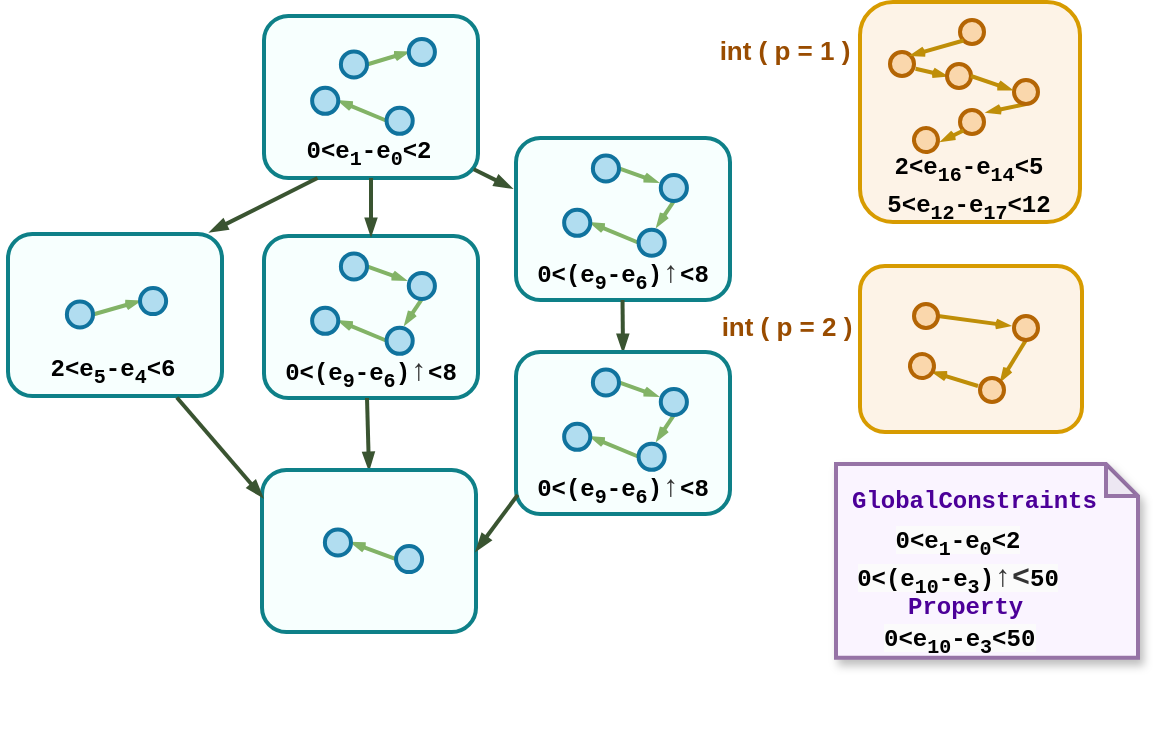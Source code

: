 <mxfile version="26.0.2">
  <diagram name="第 1 页" id="_L-r1Zg0NLN0VIuXtBzd">
    <mxGraphModel dx="1041" dy="718" grid="0" gridSize="10" guides="1" tooltips="1" connect="1" arrows="1" fold="1" page="1" pageScale="1" pageWidth="1169" pageHeight="1654" math="0" shadow="0">
      <root>
        <mxCell id="0" />
        <mxCell id="1" parent="0" />
        <mxCell id="wYbs75s_w4zpAX3RpMi5-52" value="" style="group" vertex="1" connectable="0" parent="1">
          <mxGeometry x="172" y="488" width="111" height="100" as="geometry" />
        </mxCell>
        <mxCell id="wYbs75s_w4zpAX3RpMi5-17" value="" style="rounded=1;whiteSpace=wrap;html=1;strokeWidth=2;fillColor=#F7FFFE;strokeColor=#0e8088;" vertex="1" parent="wYbs75s_w4zpAX3RpMi5-52">
          <mxGeometry x="4" y="5" width="107" height="81" as="geometry" />
        </mxCell>
        <mxCell id="wYbs75s_w4zpAX3RpMi5-18" style="rounded=0;orthogonalLoop=1;jettySize=auto;html=1;endArrow=openThin;endFill=0;strokeColor=#82b366;strokeWidth=2;fillColor=#d5e8d4;endSize=3;entryX=0;entryY=0.5;entryDx=0;entryDy=0;exitX=1;exitY=0.5;exitDx=0;exitDy=0;" edge="1" parent="wYbs75s_w4zpAX3RpMi5-52" target="wYbs75s_w4zpAX3RpMi5-20" source="wYbs75s_w4zpAX3RpMi5-19">
          <mxGeometry relative="1" as="geometry">
            <mxPoint x="59.418" y="22.603" as="sourcePoint" />
            <mxPoint x="75.088" y="27.134" as="targetPoint" />
          </mxGeometry>
        </mxCell>
        <mxCell id="wYbs75s_w4zpAX3RpMi5-19" value="" style="ellipse;whiteSpace=wrap;html=1;aspect=fixed;strokeWidth=2;fillColor=#b1ddf0;strokeColor=#10739e;" vertex="1" parent="wYbs75s_w4zpAX3RpMi5-52">
          <mxGeometry x="42.441" y="22.699" width="13.059" height="13.059" as="geometry" />
        </mxCell>
        <mxCell id="wYbs75s_w4zpAX3RpMi5-47" style="rounded=0;orthogonalLoop=1;jettySize=auto;html=1;endArrow=openThin;endFill=0;strokeColor=#82b366;strokeWidth=2;fillColor=#d5e8d4;endSize=3;entryX=1;entryY=0.5;entryDx=0;entryDy=0;exitX=0;exitY=0.5;exitDx=0;exitDy=0;" edge="1" parent="wYbs75s_w4zpAX3RpMi5-52" source="wYbs75s_w4zpAX3RpMi5-21" target="wYbs75s_w4zpAX3RpMi5-22">
          <mxGeometry relative="1" as="geometry">
            <mxPoint x="82.271" y="45.37" as="sourcePoint" />
            <mxPoint x="75.741" y="56.164" as="targetPoint" />
          </mxGeometry>
        </mxCell>
        <mxCell id="wYbs75s_w4zpAX3RpMi5-20" value="" style="ellipse;whiteSpace=wrap;html=1;aspect=fixed;strokeWidth=2;fillColor=#b1ddf0;strokeColor=#10739e;" vertex="1" parent="wYbs75s_w4zpAX3RpMi5-52">
          <mxGeometry x="76.394" y="16.452" width="13.059" height="13.059" as="geometry" />
        </mxCell>
        <mxCell id="wYbs75s_w4zpAX3RpMi5-21" value="" style="ellipse;whiteSpace=wrap;html=1;aspect=fixed;strokeWidth=2;fillColor=#b1ddf0;strokeColor=#10739e;" vertex="1" parent="wYbs75s_w4zpAX3RpMi5-52">
          <mxGeometry x="65.294" y="50.849" width="13.059" height="13.059" as="geometry" />
        </mxCell>
        <mxCell id="wYbs75s_w4zpAX3RpMi5-22" value="" style="ellipse;whiteSpace=wrap;html=1;aspect=fixed;strokeWidth=2;fillColor=#b1ddf0;strokeColor=#10739e;" vertex="1" parent="wYbs75s_w4zpAX3RpMi5-52">
          <mxGeometry x="28.076" y="40.836" width="13.059" height="13.059" as="geometry" />
        </mxCell>
        <mxCell id="wYbs75s_w4zpAX3RpMi5-51" value="&lt;font&gt;&lt;b&gt;&lt;span style=&quot;color: light-dark(rgb(0, 0, 0), rgb(255, 255, 255)); font-family: &amp;quot;Courier New&amp;quot;; text-align: left;&quot;&gt;0&amp;lt;e&lt;/span&gt;&lt;sub style=&quot;color: light-dark(rgb(0, 0, 0), rgb(255, 255, 255)); font-family: &amp;quot;Courier New&amp;quot;; text-align: left; line-height: 13px;&quot;&gt;1&lt;/sub&gt;&lt;span style=&quot;color: light-dark(rgb(0, 0, 0), rgb(255, 255, 255)); font-family: &amp;quot;Courier New&amp;quot;; text-align: left;&quot;&gt;-e&lt;/span&gt;&lt;sub style=&quot;color: light-dark(rgb(0, 0, 0), rgb(255, 255, 255)); font-family: &amp;quot;Courier New&amp;quot;; text-align: left; line-height: 13px;&quot;&gt;0&lt;/sub&gt;&lt;span style=&quot;color: light-dark(rgb(0, 0, 0), rgb(255, 255, 255)); font-family: &amp;quot;Courier New&amp;quot;; text-align: left;&quot;&gt;&amp;lt;2&lt;/span&gt;&lt;/b&gt;&lt;/font&gt;" style="text;html=1;align=center;verticalAlign=middle;resizable=0;points=[];autosize=1;strokeColor=none;fillColor=none;" vertex="1" parent="wYbs75s_w4zpAX3RpMi5-52">
          <mxGeometry x="16.265" y="58.904" width="80" height="30" as="geometry" />
        </mxCell>
        <mxCell id="wYbs75s_w4zpAX3RpMi5-53" value="" style="group" vertex="1" connectable="0" parent="1">
          <mxGeometry x="44" y="597" width="111" height="120" as="geometry" />
        </mxCell>
        <mxCell id="wYbs75s_w4zpAX3RpMi5-54" value="" style="rounded=1;whiteSpace=wrap;html=1;strokeWidth=2;fillColor=#F7FFFE;strokeColor=#0e8088;" vertex="1" parent="wYbs75s_w4zpAX3RpMi5-53">
          <mxGeometry x="4" y="5" width="107" height="81" as="geometry" />
        </mxCell>
        <mxCell id="wYbs75s_w4zpAX3RpMi5-55" style="rounded=0;orthogonalLoop=1;jettySize=auto;html=1;endArrow=openThin;endFill=0;strokeColor=#82b366;strokeWidth=2;fillColor=#d5e8d4;endSize=3;entryX=0;entryY=0.5;entryDx=0;entryDy=0;exitX=1;exitY=0.5;exitDx=0;exitDy=0;" edge="1" parent="wYbs75s_w4zpAX3RpMi5-53" source="wYbs75s_w4zpAX3RpMi5-56" target="wYbs75s_w4zpAX3RpMi5-59">
          <mxGeometry relative="1" as="geometry">
            <mxPoint x="50.418" y="47.603" as="sourcePoint" />
            <mxPoint x="66.088" y="52.134" as="targetPoint" />
          </mxGeometry>
        </mxCell>
        <mxCell id="wYbs75s_w4zpAX3RpMi5-56" value="" style="ellipse;whiteSpace=wrap;html=1;aspect=fixed;strokeWidth=2;fillColor=#b1ddf0;strokeColor=#10739e;" vertex="1" parent="wYbs75s_w4zpAX3RpMi5-53">
          <mxGeometry x="33.441" y="38.699" width="13.059" height="13.059" as="geometry" />
        </mxCell>
        <mxCell id="wYbs75s_w4zpAX3RpMi5-59" value="" style="ellipse;whiteSpace=wrap;html=1;aspect=fixed;strokeWidth=2;fillColor=#b1ddf0;strokeColor=#10739e;" vertex="1" parent="wYbs75s_w4zpAX3RpMi5-53">
          <mxGeometry x="70.004" y="32.002" width="13.059" height="13.059" as="geometry" />
        </mxCell>
        <mxCell id="wYbs75s_w4zpAX3RpMi5-62" value="&lt;font&gt;&lt;b&gt;&lt;span style=&quot;color: light-dark(rgb(0, 0, 0), rgb(255, 255, 255)); font-family: &amp;quot;Courier New&amp;quot;; text-align: left;&quot;&gt;2&amp;lt;e&lt;/span&gt;&lt;sub style=&quot;color: light-dark(rgb(0, 0, 0), rgb(255, 255, 255)); font-family: &amp;quot;Courier New&amp;quot;; text-align: left; line-height: 13px;&quot;&gt;5&lt;/sub&gt;&lt;span style=&quot;color: light-dark(rgb(0, 0, 0), rgb(255, 255, 255)); font-family: &amp;quot;Courier New&amp;quot;; text-align: left;&quot;&gt;-e&lt;/span&gt;&lt;sub style=&quot;color: light-dark(rgb(0, 0, 0), rgb(255, 255, 255)); font-family: &amp;quot;Courier New&amp;quot;; text-align: left; line-height: 13px;&quot;&gt;4&lt;/sub&gt;&lt;span style=&quot;color: light-dark(rgb(0, 0, 0), rgb(255, 255, 255)); font-family: &amp;quot;Courier New&amp;quot;; text-align: left;&quot;&gt;&amp;lt;6&lt;/span&gt;&lt;/b&gt;&lt;/font&gt;" style="text;html=1;align=center;verticalAlign=middle;resizable=0;points=[];autosize=1;strokeColor=none;fillColor=none;" vertex="1" parent="wYbs75s_w4zpAX3RpMi5-53">
          <mxGeometry x="16.265" y="58.904" width="80" height="30" as="geometry" />
        </mxCell>
        <mxCell id="wYbs75s_w4zpAX3RpMi5-63" value="" style="group" vertex="1" connectable="0" parent="1">
          <mxGeometry x="172" y="598" width="111.265" height="100" as="geometry" />
        </mxCell>
        <mxCell id="wYbs75s_w4zpAX3RpMi5-64" value="" style="rounded=1;whiteSpace=wrap;html=1;strokeWidth=2;fillColor=#F7FFFE;strokeColor=#0e8088;" vertex="1" parent="wYbs75s_w4zpAX3RpMi5-63">
          <mxGeometry x="4" y="5" width="107" height="81" as="geometry" />
        </mxCell>
        <mxCell id="wYbs75s_w4zpAX3RpMi5-65" style="rounded=0;orthogonalLoop=1;jettySize=auto;html=1;endArrow=openThin;endFill=0;strokeColor=#82b366;strokeWidth=2;fillColor=#d5e8d4;endSize=3;entryX=-0.25;entryY=0.336;entryDx=0;entryDy=0;entryPerimeter=0;exitX=1;exitY=0.5;exitDx=0;exitDy=0;" edge="1" parent="wYbs75s_w4zpAX3RpMi5-63" source="wYbs75s_w4zpAX3RpMi5-66">
          <mxGeometry relative="1" as="geometry">
            <mxPoint x="59.418" y="22.603" as="sourcePoint" />
            <mxPoint x="75.088" y="27.134" as="targetPoint" />
          </mxGeometry>
        </mxCell>
        <mxCell id="wYbs75s_w4zpAX3RpMi5-66" value="" style="ellipse;whiteSpace=wrap;html=1;aspect=fixed;strokeWidth=2;fillColor=#b1ddf0;strokeColor=#10739e;" vertex="1" parent="wYbs75s_w4zpAX3RpMi5-63">
          <mxGeometry x="42.441" y="13.699" width="13.059" height="13.059" as="geometry" />
        </mxCell>
        <mxCell id="wYbs75s_w4zpAX3RpMi5-67" style="rounded=0;orthogonalLoop=1;jettySize=auto;html=1;endArrow=openThin;endFill=0;strokeColor=#82b366;strokeWidth=2;fillColor=#d5e8d4;endSize=3;entryX=0.691;entryY=-0.106;entryDx=0;entryDy=0;entryPerimeter=0;exitX=0.5;exitY=1;exitDx=0;exitDy=0;" edge="1" parent="wYbs75s_w4zpAX3RpMi5-63" source="wYbs75s_w4zpAX3RpMi5-69" target="wYbs75s_w4zpAX3RpMi5-70">
          <mxGeometry relative="1" as="geometry">
            <mxPoint x="75.741" y="32.877" as="sourcePoint" />
            <mxPoint x="79.006" y="44.0" as="targetPoint" />
          </mxGeometry>
        </mxCell>
        <mxCell id="wYbs75s_w4zpAX3RpMi5-68" style="rounded=0;orthogonalLoop=1;jettySize=auto;html=1;endArrow=openThin;endFill=0;strokeColor=#82b366;strokeWidth=2;fillColor=#d5e8d4;endSize=3;entryX=1;entryY=0.5;entryDx=0;entryDy=0;exitX=0;exitY=0.5;exitDx=0;exitDy=0;" edge="1" parent="wYbs75s_w4zpAX3RpMi5-63" source="wYbs75s_w4zpAX3RpMi5-70" target="wYbs75s_w4zpAX3RpMi5-71">
          <mxGeometry relative="1" as="geometry">
            <mxPoint x="82.271" y="45.37" as="sourcePoint" />
            <mxPoint x="75.741" y="56.164" as="targetPoint" />
          </mxGeometry>
        </mxCell>
        <mxCell id="wYbs75s_w4zpAX3RpMi5-69" value="" style="ellipse;whiteSpace=wrap;html=1;aspect=fixed;strokeWidth=2;fillColor=#b1ddf0;strokeColor=#10739e;" vertex="1" parent="wYbs75s_w4zpAX3RpMi5-63">
          <mxGeometry x="76.394" y="23.452" width="13.059" height="13.059" as="geometry" />
        </mxCell>
        <mxCell id="wYbs75s_w4zpAX3RpMi5-70" value="" style="ellipse;whiteSpace=wrap;html=1;aspect=fixed;strokeWidth=2;fillColor=#b1ddf0;strokeColor=#10739e;" vertex="1" parent="wYbs75s_w4zpAX3RpMi5-63">
          <mxGeometry x="65.294" y="50.849" width="13.059" height="13.059" as="geometry" />
        </mxCell>
        <mxCell id="wYbs75s_w4zpAX3RpMi5-71" value="" style="ellipse;whiteSpace=wrap;html=1;aspect=fixed;strokeWidth=2;fillColor=#b1ddf0;strokeColor=#10739e;" vertex="1" parent="wYbs75s_w4zpAX3RpMi5-63">
          <mxGeometry x="28.076" y="40.836" width="13.059" height="13.059" as="geometry" />
        </mxCell>
        <mxCell id="wYbs75s_w4zpAX3RpMi5-72" value="&lt;font&gt;&lt;b&gt;&lt;span style=&quot;color: light-dark(rgb(0, 0, 0), rgb(255, 255, 255)); font-family: &amp;quot;Courier New&amp;quot;; text-align: left;&quot;&gt;0&amp;lt;(e&lt;/span&gt;&lt;sub style=&quot;color: light-dark(rgb(0, 0, 0), rgb(255, 255, 255)); font-family: &amp;quot;Courier New&amp;quot;; text-align: left; line-height: 13px;&quot;&gt;9&lt;/sub&gt;&lt;span style=&quot;color: light-dark(rgb(0, 0, 0), rgb(255, 255, 255)); font-family: &amp;quot;Courier New&amp;quot;; text-align: left;&quot;&gt;-e&lt;/span&gt;&lt;sub style=&quot;color: light-dark(rgb(0, 0, 0), rgb(255, 255, 255)); font-family: &amp;quot;Courier New&amp;quot;; text-align: left; line-height: 13px;&quot;&gt;6&lt;/sub&gt;&lt;span style=&quot;color: light-dark(rgb(0, 0, 0), rgb(255, 255, 255)); font-family: &amp;quot;Courier New&amp;quot;; text-align: left;&quot;&gt;)&lt;/span&gt;&lt;/b&gt;&lt;span style=&quot;color: rgb(51, 51, 51); text-align: start; text-wrap-mode: wrap;&quot;&gt;&lt;font face=&quot;Courier New&quot; style=&quot;font-size: 15px;&quot;&gt;&lt;b style=&quot;&quot;&gt;↑&lt;/b&gt;&lt;/font&gt;&lt;/span&gt;&lt;b&gt;&lt;span style=&quot;color: light-dark(rgb(0, 0, 0), rgb(255, 255, 255)); font-family: &amp;quot;Courier New&amp;quot;; text-align: left;&quot;&gt;&amp;lt;8&lt;/span&gt;&lt;/b&gt;&lt;/font&gt;" style="text;html=1;align=center;verticalAlign=middle;resizable=0;points=[];autosize=1;strokeColor=none;fillColor=none;" vertex="1" parent="wYbs75s_w4zpAX3RpMi5-63">
          <mxGeometry x="5.265" y="57.904" width="104" height="32" as="geometry" />
        </mxCell>
        <mxCell id="wYbs75s_w4zpAX3RpMi5-102" style="rounded=0;orthogonalLoop=1;jettySize=auto;html=1;strokeColor=#3A5431;endArrow=blockThin;endFill=1;endSize=4;strokeWidth=2;exitX=0.5;exitY=1;exitDx=0;exitDy=0;fillColor=#6d8764;entryX=0.5;entryY=0;entryDx=0;entryDy=0;" edge="1" parent="wYbs75s_w4zpAX3RpMi5-63" target="wYbs75s_w4zpAX3RpMi5-94">
          <mxGeometry relative="1" as="geometry">
            <mxPoint x="55.5" y="86" as="sourcePoint" />
            <mxPoint x="55.5" y="115" as="targetPoint" />
          </mxGeometry>
        </mxCell>
        <mxCell id="wYbs75s_w4zpAX3RpMi5-73" value="" style="group" vertex="1" connectable="0" parent="1">
          <mxGeometry x="298" y="549" width="111.265" height="100" as="geometry" />
        </mxCell>
        <mxCell id="wYbs75s_w4zpAX3RpMi5-74" value="" style="rounded=1;whiteSpace=wrap;html=1;strokeWidth=2;fillColor=#F7FFFE;strokeColor=#0e8088;" vertex="1" parent="wYbs75s_w4zpAX3RpMi5-73">
          <mxGeometry x="4" y="5" width="107" height="81" as="geometry" />
        </mxCell>
        <mxCell id="wYbs75s_w4zpAX3RpMi5-75" style="rounded=0;orthogonalLoop=1;jettySize=auto;html=1;endArrow=openThin;endFill=0;strokeColor=#82b366;strokeWidth=2;fillColor=#d5e8d4;endSize=3;entryX=-0.25;entryY=0.336;entryDx=0;entryDy=0;entryPerimeter=0;exitX=1;exitY=0.5;exitDx=0;exitDy=0;" edge="1" parent="wYbs75s_w4zpAX3RpMi5-73" source="wYbs75s_w4zpAX3RpMi5-76">
          <mxGeometry relative="1" as="geometry">
            <mxPoint x="59.418" y="22.603" as="sourcePoint" />
            <mxPoint x="75.088" y="27.134" as="targetPoint" />
          </mxGeometry>
        </mxCell>
        <mxCell id="wYbs75s_w4zpAX3RpMi5-76" value="" style="ellipse;whiteSpace=wrap;html=1;aspect=fixed;strokeWidth=2;fillColor=#b1ddf0;strokeColor=#10739e;" vertex="1" parent="wYbs75s_w4zpAX3RpMi5-73">
          <mxGeometry x="42.441" y="13.699" width="13.059" height="13.059" as="geometry" />
        </mxCell>
        <mxCell id="wYbs75s_w4zpAX3RpMi5-77" style="rounded=0;orthogonalLoop=1;jettySize=auto;html=1;endArrow=openThin;endFill=0;strokeColor=#82b366;strokeWidth=2;fillColor=#d5e8d4;endSize=3;entryX=0.691;entryY=-0.106;entryDx=0;entryDy=0;entryPerimeter=0;exitX=0.5;exitY=1;exitDx=0;exitDy=0;" edge="1" parent="wYbs75s_w4zpAX3RpMi5-73" source="wYbs75s_w4zpAX3RpMi5-79" target="wYbs75s_w4zpAX3RpMi5-80">
          <mxGeometry relative="1" as="geometry">
            <mxPoint x="75.741" y="32.877" as="sourcePoint" />
            <mxPoint x="79.006" y="44.0" as="targetPoint" />
          </mxGeometry>
        </mxCell>
        <mxCell id="wYbs75s_w4zpAX3RpMi5-78" style="rounded=0;orthogonalLoop=1;jettySize=auto;html=1;endArrow=openThin;endFill=0;strokeColor=#82b366;strokeWidth=2;fillColor=#d5e8d4;endSize=3;entryX=1;entryY=0.5;entryDx=0;entryDy=0;exitX=0;exitY=0.5;exitDx=0;exitDy=0;" edge="1" parent="wYbs75s_w4zpAX3RpMi5-73" source="wYbs75s_w4zpAX3RpMi5-80" target="wYbs75s_w4zpAX3RpMi5-81">
          <mxGeometry relative="1" as="geometry">
            <mxPoint x="82.271" y="45.37" as="sourcePoint" />
            <mxPoint x="75.741" y="56.164" as="targetPoint" />
          </mxGeometry>
        </mxCell>
        <mxCell id="wYbs75s_w4zpAX3RpMi5-79" value="" style="ellipse;whiteSpace=wrap;html=1;aspect=fixed;strokeWidth=2;fillColor=#b1ddf0;strokeColor=#10739e;" vertex="1" parent="wYbs75s_w4zpAX3RpMi5-73">
          <mxGeometry x="76.394" y="23.452" width="13.059" height="13.059" as="geometry" />
        </mxCell>
        <mxCell id="wYbs75s_w4zpAX3RpMi5-80" value="" style="ellipse;whiteSpace=wrap;html=1;aspect=fixed;strokeWidth=2;fillColor=#b1ddf0;strokeColor=#10739e;" vertex="1" parent="wYbs75s_w4zpAX3RpMi5-73">
          <mxGeometry x="65.294" y="50.849" width="13.059" height="13.059" as="geometry" />
        </mxCell>
        <mxCell id="wYbs75s_w4zpAX3RpMi5-81" value="" style="ellipse;whiteSpace=wrap;html=1;aspect=fixed;strokeWidth=2;fillColor=#b1ddf0;strokeColor=#10739e;" vertex="1" parent="wYbs75s_w4zpAX3RpMi5-73">
          <mxGeometry x="28.076" y="40.836" width="13.059" height="13.059" as="geometry" />
        </mxCell>
        <mxCell id="wYbs75s_w4zpAX3RpMi5-82" value="&lt;font&gt;&lt;b&gt;&lt;span style=&quot;color: light-dark(rgb(0, 0, 0), rgb(255, 255, 255)); font-family: &amp;quot;Courier New&amp;quot;; text-align: left;&quot;&gt;0&amp;lt;(e&lt;/span&gt;&lt;sub style=&quot;color: light-dark(rgb(0, 0, 0), rgb(255, 255, 255)); font-family: &amp;quot;Courier New&amp;quot;; text-align: left; line-height: 13px;&quot;&gt;9&lt;/sub&gt;&lt;span style=&quot;color: light-dark(rgb(0, 0, 0), rgb(255, 255, 255)); font-family: &amp;quot;Courier New&amp;quot;; text-align: left;&quot;&gt;-e&lt;/span&gt;&lt;sub style=&quot;color: light-dark(rgb(0, 0, 0), rgb(255, 255, 255)); font-family: &amp;quot;Courier New&amp;quot;; text-align: left; line-height: 13px;&quot;&gt;6&lt;/sub&gt;&lt;span style=&quot;color: light-dark(rgb(0, 0, 0), rgb(255, 255, 255)); font-family: &amp;quot;Courier New&amp;quot;; text-align: left;&quot;&gt;)&lt;/span&gt;&lt;/b&gt;&lt;span style=&quot;color: rgb(51, 51, 51); text-align: start; text-wrap-mode: wrap;&quot;&gt;&lt;font face=&quot;Courier New&quot; style=&quot;font-size: 15px;&quot;&gt;&lt;b style=&quot;&quot;&gt;↑&lt;/b&gt;&lt;/font&gt;&lt;/span&gt;&lt;b&gt;&lt;span style=&quot;color: light-dark(rgb(0, 0, 0), rgb(255, 255, 255)); font-family: &amp;quot;Courier New&amp;quot;; text-align: left;&quot;&gt;&amp;lt;8&lt;/span&gt;&lt;/b&gt;&lt;/font&gt;" style="text;html=1;align=center;verticalAlign=middle;resizable=0;points=[];autosize=1;strokeColor=none;fillColor=none;" vertex="1" parent="wYbs75s_w4zpAX3RpMi5-73">
          <mxGeometry x="5.265" y="57.904" width="104" height="32" as="geometry" />
        </mxCell>
        <mxCell id="wYbs75s_w4zpAX3RpMi5-104" style="rounded=0;orthogonalLoop=1;jettySize=auto;html=1;strokeColor=#3A5431;endArrow=blockThin;endFill=1;endSize=4;strokeWidth=2;exitX=0.5;exitY=1;exitDx=0;exitDy=0;fillColor=#6d8764;entryX=0.5;entryY=0;entryDx=0;entryDy=0;" edge="1" parent="wYbs75s_w4zpAX3RpMi5-73" target="wYbs75s_w4zpAX3RpMi5-84">
          <mxGeometry relative="1" as="geometry">
            <mxPoint x="57.26" y="86" as="sourcePoint" />
            <mxPoint x="57.26" y="115" as="targetPoint" />
          </mxGeometry>
        </mxCell>
        <mxCell id="wYbs75s_w4zpAX3RpMi5-83" value="" style="group" vertex="1" connectable="0" parent="1">
          <mxGeometry x="298" y="656" width="111.265" height="100" as="geometry" />
        </mxCell>
        <mxCell id="wYbs75s_w4zpAX3RpMi5-84" value="" style="rounded=1;whiteSpace=wrap;html=1;strokeWidth=2;fillColor=#F7FFFE;strokeColor=#0e8088;" vertex="1" parent="wYbs75s_w4zpAX3RpMi5-83">
          <mxGeometry x="4" y="5" width="107" height="81" as="geometry" />
        </mxCell>
        <mxCell id="wYbs75s_w4zpAX3RpMi5-85" style="rounded=0;orthogonalLoop=1;jettySize=auto;html=1;endArrow=openThin;endFill=0;strokeColor=#82b366;strokeWidth=2;fillColor=#d5e8d4;endSize=3;entryX=-0.25;entryY=0.336;entryDx=0;entryDy=0;entryPerimeter=0;exitX=1;exitY=0.5;exitDx=0;exitDy=0;" edge="1" parent="wYbs75s_w4zpAX3RpMi5-83" source="wYbs75s_w4zpAX3RpMi5-86">
          <mxGeometry relative="1" as="geometry">
            <mxPoint x="59.418" y="22.603" as="sourcePoint" />
            <mxPoint x="75.088" y="27.134" as="targetPoint" />
          </mxGeometry>
        </mxCell>
        <mxCell id="wYbs75s_w4zpAX3RpMi5-86" value="" style="ellipse;whiteSpace=wrap;html=1;aspect=fixed;strokeWidth=2;fillColor=#b1ddf0;strokeColor=#10739e;" vertex="1" parent="wYbs75s_w4zpAX3RpMi5-83">
          <mxGeometry x="42.441" y="13.699" width="13.059" height="13.059" as="geometry" />
        </mxCell>
        <mxCell id="wYbs75s_w4zpAX3RpMi5-87" style="rounded=0;orthogonalLoop=1;jettySize=auto;html=1;endArrow=openThin;endFill=0;strokeColor=#82b366;strokeWidth=2;fillColor=#d5e8d4;endSize=3;entryX=0.691;entryY=-0.106;entryDx=0;entryDy=0;entryPerimeter=0;exitX=0.5;exitY=1;exitDx=0;exitDy=0;" edge="1" parent="wYbs75s_w4zpAX3RpMi5-83" source="wYbs75s_w4zpAX3RpMi5-89" target="wYbs75s_w4zpAX3RpMi5-90">
          <mxGeometry relative="1" as="geometry">
            <mxPoint x="75.741" y="32.877" as="sourcePoint" />
            <mxPoint x="79.006" y="44.0" as="targetPoint" />
          </mxGeometry>
        </mxCell>
        <mxCell id="wYbs75s_w4zpAX3RpMi5-88" style="rounded=0;orthogonalLoop=1;jettySize=auto;html=1;endArrow=openThin;endFill=0;strokeColor=#82b366;strokeWidth=2;fillColor=#d5e8d4;endSize=3;entryX=1;entryY=0.5;entryDx=0;entryDy=0;exitX=0;exitY=0.5;exitDx=0;exitDy=0;" edge="1" parent="wYbs75s_w4zpAX3RpMi5-83" source="wYbs75s_w4zpAX3RpMi5-90" target="wYbs75s_w4zpAX3RpMi5-91">
          <mxGeometry relative="1" as="geometry">
            <mxPoint x="82.271" y="45.37" as="sourcePoint" />
            <mxPoint x="75.741" y="56.164" as="targetPoint" />
          </mxGeometry>
        </mxCell>
        <mxCell id="wYbs75s_w4zpAX3RpMi5-89" value="" style="ellipse;whiteSpace=wrap;html=1;aspect=fixed;strokeWidth=2;fillColor=#b1ddf0;strokeColor=#10739e;" vertex="1" parent="wYbs75s_w4zpAX3RpMi5-83">
          <mxGeometry x="76.394" y="23.452" width="13.059" height="13.059" as="geometry" />
        </mxCell>
        <mxCell id="wYbs75s_w4zpAX3RpMi5-90" value="" style="ellipse;whiteSpace=wrap;html=1;aspect=fixed;strokeWidth=2;fillColor=#b1ddf0;strokeColor=#10739e;" vertex="1" parent="wYbs75s_w4zpAX3RpMi5-83">
          <mxGeometry x="65.294" y="50.849" width="13.059" height="13.059" as="geometry" />
        </mxCell>
        <mxCell id="wYbs75s_w4zpAX3RpMi5-91" value="" style="ellipse;whiteSpace=wrap;html=1;aspect=fixed;strokeWidth=2;fillColor=#b1ddf0;strokeColor=#10739e;" vertex="1" parent="wYbs75s_w4zpAX3RpMi5-83">
          <mxGeometry x="28.076" y="40.836" width="13.059" height="13.059" as="geometry" />
        </mxCell>
        <mxCell id="wYbs75s_w4zpAX3RpMi5-92" value="&lt;font&gt;&lt;b&gt;&lt;span style=&quot;color: light-dark(rgb(0, 0, 0), rgb(255, 255, 255)); font-family: &amp;quot;Courier New&amp;quot;; text-align: left;&quot;&gt;0&amp;lt;(e&lt;/span&gt;&lt;sub style=&quot;color: light-dark(rgb(0, 0, 0), rgb(255, 255, 255)); font-family: &amp;quot;Courier New&amp;quot;; text-align: left; line-height: 13px;&quot;&gt;9&lt;/sub&gt;&lt;span style=&quot;color: light-dark(rgb(0, 0, 0), rgb(255, 255, 255)); font-family: &amp;quot;Courier New&amp;quot;; text-align: left;&quot;&gt;-e&lt;/span&gt;&lt;sub style=&quot;color: light-dark(rgb(0, 0, 0), rgb(255, 255, 255)); font-family: &amp;quot;Courier New&amp;quot;; text-align: left; line-height: 13px;&quot;&gt;6&lt;/sub&gt;&lt;span style=&quot;color: light-dark(rgb(0, 0, 0), rgb(255, 255, 255)); font-family: &amp;quot;Courier New&amp;quot;; text-align: left;&quot;&gt;)&lt;/span&gt;&lt;/b&gt;&lt;span style=&quot;color: rgb(51, 51, 51); text-align: start; text-wrap-mode: wrap;&quot;&gt;&lt;font face=&quot;Courier New&quot; style=&quot;font-size: 15px;&quot;&gt;&lt;b style=&quot;&quot;&gt;↑&lt;/b&gt;&lt;/font&gt;&lt;/span&gt;&lt;b&gt;&lt;span style=&quot;color: light-dark(rgb(0, 0, 0), rgb(255, 255, 255)); font-family: &amp;quot;Courier New&amp;quot;; text-align: left;&quot;&gt;&amp;lt;8&lt;/span&gt;&lt;/b&gt;&lt;/font&gt;" style="text;html=1;align=center;verticalAlign=middle;resizable=0;points=[];autosize=1;strokeColor=none;fillColor=none;" vertex="1" parent="wYbs75s_w4zpAX3RpMi5-83">
          <mxGeometry x="5.265" y="57.904" width="104" height="32" as="geometry" />
        </mxCell>
        <mxCell id="wYbs75s_w4zpAX3RpMi5-93" value="" style="group" vertex="1" connectable="0" parent="1">
          <mxGeometry x="173" y="715" width="111" height="100" as="geometry" />
        </mxCell>
        <mxCell id="wYbs75s_w4zpAX3RpMi5-94" value="" style="rounded=1;whiteSpace=wrap;html=1;strokeWidth=2;fillColor=#F7FFFE;strokeColor=#0e8088;" vertex="1" parent="wYbs75s_w4zpAX3RpMi5-93">
          <mxGeometry x="2" y="5" width="107" height="81" as="geometry" />
        </mxCell>
        <mxCell id="wYbs75s_w4zpAX3RpMi5-95" style="rounded=0;orthogonalLoop=1;jettySize=auto;html=1;endArrow=none;endFill=0;strokeColor=#82b366;strokeWidth=2;fillColor=#d5e8d4;endSize=3;entryX=0;entryY=0.5;entryDx=0;entryDy=0;exitX=1;exitY=0.5;exitDx=0;exitDy=0;startSize=3;startArrow=openThin;startFill=0;" edge="1" parent="wYbs75s_w4zpAX3RpMi5-93" source="wYbs75s_w4zpAX3RpMi5-96" target="wYbs75s_w4zpAX3RpMi5-97">
          <mxGeometry relative="1" as="geometry">
            <mxPoint x="50.418" y="52.603" as="sourcePoint" />
            <mxPoint x="66.088" y="57.134" as="targetPoint" />
          </mxGeometry>
        </mxCell>
        <mxCell id="wYbs75s_w4zpAX3RpMi5-96" value="" style="ellipse;whiteSpace=wrap;html=1;aspect=fixed;strokeWidth=2;fillColor=#b1ddf0;strokeColor=#10739e;" vertex="1" parent="wYbs75s_w4zpAX3RpMi5-93">
          <mxGeometry x="33.441" y="34.699" width="13.059" height="13.059" as="geometry" />
        </mxCell>
        <mxCell id="wYbs75s_w4zpAX3RpMi5-97" value="" style="ellipse;whiteSpace=wrap;html=1;aspect=fixed;strokeWidth=2;fillColor=#b1ddf0;strokeColor=#10739e;" vertex="1" parent="wYbs75s_w4zpAX3RpMi5-93">
          <mxGeometry x="69.004" y="43.002" width="13.059" height="13.059" as="geometry" />
        </mxCell>
        <mxCell id="wYbs75s_w4zpAX3RpMi5-98" value="&lt;div style=&quot;text-align: left;&quot;&gt;&lt;br&gt;&lt;/div&gt;" style="text;html=1;align=center;verticalAlign=middle;resizable=0;points=[];autosize=1;strokeColor=none;fillColor=none;" vertex="1" parent="wYbs75s_w4zpAX3RpMi5-93">
          <mxGeometry x="47.265" y="65.904" width="18" height="26" as="geometry" />
        </mxCell>
        <mxCell id="wYbs75s_w4zpAX3RpMi5-100" style="rounded=0;orthogonalLoop=1;jettySize=auto;html=1;strokeColor=#3A5431;endArrow=blockThin;endFill=1;endSize=4;strokeWidth=2;exitX=0.25;exitY=1;exitDx=0;exitDy=0;fillColor=#6d8764;" edge="1" parent="1" source="wYbs75s_w4zpAX3RpMi5-17">
          <mxGeometry relative="1" as="geometry">
            <mxPoint x="60" y="462" as="sourcePoint" />
            <mxPoint x="149" y="601" as="targetPoint" />
          </mxGeometry>
        </mxCell>
        <mxCell id="wYbs75s_w4zpAX3RpMi5-101" style="rounded=0;orthogonalLoop=1;jettySize=auto;html=1;strokeColor=#3A5431;endArrow=blockThin;endFill=1;endSize=4;strokeWidth=2;exitX=0.5;exitY=1;exitDx=0;exitDy=0;fillColor=#6d8764;entryX=0.5;entryY=0;entryDx=0;entryDy=0;" edge="1" parent="1" source="wYbs75s_w4zpAX3RpMi5-17" target="wYbs75s_w4zpAX3RpMi5-64">
          <mxGeometry relative="1" as="geometry">
            <mxPoint x="213" y="584" as="sourcePoint" />
            <mxPoint x="159" y="611" as="targetPoint" />
          </mxGeometry>
        </mxCell>
        <mxCell id="wYbs75s_w4zpAX3RpMi5-103" style="rounded=0;orthogonalLoop=1;jettySize=auto;html=1;strokeColor=#3A5431;endArrow=blockThin;endFill=1;endSize=4;strokeWidth=2;exitX=0.98;exitY=0.946;exitDx=0;exitDy=0;fillColor=#6d8764;entryX=-0.019;entryY=0.31;entryDx=0;entryDy=0;exitPerimeter=0;entryPerimeter=0;" edge="1" parent="1" source="wYbs75s_w4zpAX3RpMi5-17" target="wYbs75s_w4zpAX3RpMi5-74">
          <mxGeometry relative="1" as="geometry">
            <mxPoint x="240" y="584" as="sourcePoint" />
            <mxPoint x="240" y="613" as="targetPoint" />
          </mxGeometry>
        </mxCell>
        <mxCell id="wYbs75s_w4zpAX3RpMi5-105" style="rounded=0;orthogonalLoop=1;jettySize=auto;html=1;strokeColor=#3A5431;endArrow=blockThin;endFill=1;endSize=4;strokeWidth=2;fillColor=#6d8764;entryX=1;entryY=0.5;entryDx=0;entryDy=0;exitX=0.008;exitY=0.882;exitDx=0;exitDy=0;exitPerimeter=0;" edge="1" parent="1" source="wYbs75s_w4zpAX3RpMi5-84" target="wYbs75s_w4zpAX3RpMi5-94">
          <mxGeometry relative="1" as="geometry">
            <mxPoint x="302" y="742" as="sourcePoint" />
            <mxPoint x="294" y="778.5" as="targetPoint" />
          </mxGeometry>
        </mxCell>
        <mxCell id="wYbs75s_w4zpAX3RpMi5-106" style="rounded=0;orthogonalLoop=1;jettySize=auto;html=1;strokeColor=#3A5431;endArrow=blockThin;endFill=1;endSize=4;strokeWidth=2;exitX=0.789;exitY=1.009;exitDx=0;exitDy=0;fillColor=#6d8764;entryX=0.004;entryY=0.17;entryDx=0;entryDy=0;exitPerimeter=0;entryPerimeter=0;" edge="1" parent="1" source="wYbs75s_w4zpAX3RpMi5-54" target="wYbs75s_w4zpAX3RpMi5-94">
          <mxGeometry relative="1" as="geometry">
            <mxPoint x="291" y="580" as="sourcePoint" />
            <mxPoint x="310" y="589" as="targetPoint" />
          </mxGeometry>
        </mxCell>
        <mxCell id="wYbs75s_w4zpAX3RpMi5-107" value="" style="rounded=1;whiteSpace=wrap;html=1;strokeWidth=2;fillColor=light-dark(#fdf3e7, #36210a);strokeColor=#d79b00;" vertex="1" parent="1">
          <mxGeometry x="474" y="486" width="110" height="110" as="geometry" />
        </mxCell>
        <mxCell id="wYbs75s_w4zpAX3RpMi5-108" style="rounded=0;orthogonalLoop=1;jettySize=auto;html=1;endArrow=openThin;endFill=0;strokeColor=light-dark(#bf8e08, #446e2c);strokeWidth=2;fillColor=#d5e8d4;endSize=3;entryX=1.104;entryY=0.098;entryDx=0;entryDy=0;entryPerimeter=0;exitX=0.5;exitY=1;exitDx=0;exitDy=0;" edge="1" parent="1" target="wYbs75s_w4zpAX3RpMi5-110" source="wYbs75s_w4zpAX3RpMi5-132">
          <mxGeometry relative="1" as="geometry">
            <mxPoint x="569" y="530" as="sourcePoint" />
            <mxPoint x="563" y="508.61" as="targetPoint" />
          </mxGeometry>
        </mxCell>
        <mxCell id="wYbs75s_w4zpAX3RpMi5-109" value="" style="ellipse;whiteSpace=wrap;html=1;aspect=fixed;strokeWidth=2;fillColor=#fad7ac;strokeColor=#b46504;" vertex="1" parent="1">
          <mxGeometry x="524" y="495" width="12" height="12" as="geometry" />
        </mxCell>
        <mxCell id="wYbs75s_w4zpAX3RpMi5-110" value="" style="ellipse;whiteSpace=wrap;html=1;aspect=fixed;strokeWidth=2;fillColor=#fad7ac;strokeColor=#b46504;" vertex="1" parent="1">
          <mxGeometry x="524" y="540" width="12" height="12" as="geometry" />
        </mxCell>
        <mxCell id="wYbs75s_w4zpAX3RpMi5-111" value="" style="ellipse;whiteSpace=wrap;html=1;aspect=fixed;strokeWidth=2;fillColor=#fad7ac;strokeColor=#b46504;rotation=-15;" vertex="1" parent="1">
          <mxGeometry x="501" y="549" width="12" height="12" as="geometry" />
        </mxCell>
        <mxCell id="wYbs75s_w4zpAX3RpMi5-112" value="" style="ellipse;whiteSpace=wrap;html=1;aspect=fixed;strokeWidth=2;fillColor=#fad7ac;strokeColor=#b46504;" vertex="1" parent="1">
          <mxGeometry x="489" y="511" width="12" height="12" as="geometry" />
        </mxCell>
        <mxCell id="wYbs75s_w4zpAX3RpMi5-113" style="rounded=0;orthogonalLoop=1;jettySize=auto;html=1;endArrow=openThin;endFill=0;strokeColor=light-dark(#bf8e08, #446e2c);strokeWidth=2;fillColor=#d5e8d4;endSize=3;exitX=0;exitY=1;exitDx=0;exitDy=0;entryX=1;entryY=0;entryDx=0;entryDy=0;" edge="1" parent="1" source="wYbs75s_w4zpAX3RpMi5-109" target="wYbs75s_w4zpAX3RpMi5-112">
          <mxGeometry relative="1" as="geometry">
            <mxPoint x="561" y="518.61" as="sourcePoint" />
            <mxPoint x="495" y="505" as="targetPoint" />
          </mxGeometry>
        </mxCell>
        <mxCell id="wYbs75s_w4zpAX3RpMi5-115" style="rounded=0;orthogonalLoop=1;jettySize=auto;html=1;endArrow=openThin;endFill=0;strokeColor=light-dark(#bf8e08, #446e2c);strokeWidth=2;fillColor=#d5e8d4;endSize=3;exitX=1.065;exitY=0.7;exitDx=0;exitDy=0;exitPerimeter=0;entryX=0;entryY=0.5;entryDx=0;entryDy=0;" edge="1" parent="1" source="wYbs75s_w4zpAX3RpMi5-112" target="wYbs75s_w4zpAX3RpMi5-122">
          <mxGeometry relative="1" as="geometry">
            <mxPoint x="546" y="508.61" as="sourcePoint" />
            <mxPoint x="552" y="515.61" as="targetPoint" />
          </mxGeometry>
        </mxCell>
        <mxCell id="wYbs75s_w4zpAX3RpMi5-118" style="rounded=0;orthogonalLoop=1;jettySize=auto;html=1;endArrow=openThin;endFill=0;strokeColor=light-dark(#bf8e08, #446e2c);strokeWidth=2;fillColor=#d5e8d4;endSize=3;exitX=0;exitY=1;exitDx=0;exitDy=0;entryX=1.089;entryY=0.718;entryDx=0;entryDy=0;entryPerimeter=0;" edge="1" parent="1" source="wYbs75s_w4zpAX3RpMi5-110" target="wYbs75s_w4zpAX3RpMi5-111">
          <mxGeometry relative="1" as="geometry">
            <mxPoint x="551" y="534.92" as="sourcePoint" />
            <mxPoint x="520" y="554" as="targetPoint" />
          </mxGeometry>
        </mxCell>
        <mxCell id="wYbs75s_w4zpAX3RpMi5-122" value="" style="ellipse;whiteSpace=wrap;html=1;aspect=fixed;strokeWidth=2;fillColor=#fad7ac;strokeColor=#b46504;" vertex="1" parent="1">
          <mxGeometry x="517.5" y="517" width="12" height="12" as="geometry" />
        </mxCell>
        <mxCell id="wYbs75s_w4zpAX3RpMi5-132" value="" style="ellipse;whiteSpace=wrap;html=1;aspect=fixed;strokeWidth=2;fillColor=#fad7ac;strokeColor=#b46504;" vertex="1" parent="1">
          <mxGeometry x="551" y="525" width="12" height="12" as="geometry" />
        </mxCell>
        <mxCell id="wYbs75s_w4zpAX3RpMi5-133" style="rounded=0;orthogonalLoop=1;jettySize=auto;html=1;endArrow=openThin;endFill=0;strokeColor=light-dark(#bf8e08, #446e2c);strokeWidth=2;fillColor=#d5e8d4;endSize=3;exitX=1;exitY=0.5;exitDx=0;exitDy=0;" edge="1" parent="1" source="wYbs75s_w4zpAX3RpMi5-122">
          <mxGeometry relative="1" as="geometry">
            <mxPoint x="512" y="529" as="sourcePoint" />
            <mxPoint x="550" y="530" as="targetPoint" />
          </mxGeometry>
        </mxCell>
        <mxCell id="wYbs75s_w4zpAX3RpMi5-135" value="&lt;font&gt;&lt;b&gt;&lt;span style=&quot;color: light-dark(rgb(0, 0, 0), rgb(255, 255, 255)); font-family: &amp;quot;Courier New&amp;quot;; text-align: left;&quot;&gt;2&amp;lt;e&lt;/span&gt;&lt;sub style=&quot;color: light-dark(rgb(0, 0, 0), rgb(255, 255, 255)); font-family: &amp;quot;Courier New&amp;quot;; text-align: left; line-height: 13px;&quot;&gt;16&lt;/sub&gt;&lt;span style=&quot;color: light-dark(rgb(0, 0, 0), rgb(255, 255, 255)); font-family: &amp;quot;Courier New&amp;quot;; text-align: left;&quot;&gt;-e&lt;/span&gt;&lt;sub style=&quot;color: light-dark(rgb(0, 0, 0), rgb(255, 255, 255)); font-family: &amp;quot;Courier New&amp;quot;; text-align: left; line-height: 13px;&quot;&gt;14&lt;/sub&gt;&lt;span style=&quot;color: light-dark(rgb(0, 0, 0), rgb(255, 255, 255)); font-family: &amp;quot;Courier New&amp;quot;; text-align: left;&quot;&gt;&amp;lt;5&lt;/span&gt;&lt;/b&gt;&lt;/font&gt;&lt;div&gt;&lt;font&gt;&lt;b&gt;&lt;span style=&quot;color: light-dark(rgb(0, 0, 0), rgb(255, 255, 255)); font-family: &amp;quot;Courier New&amp;quot;; text-align: left;&quot;&gt;5&amp;lt;e&lt;/span&gt;&lt;sub style=&quot;color: light-dark(rgb(0, 0, 0), rgb(255, 255, 255)); font-family: &amp;quot;Courier New&amp;quot;; text-align: left; line-height: 13px;&quot;&gt;12&lt;/sub&gt;&lt;span style=&quot;color: light-dark(rgb(0, 0, 0), rgb(255, 255, 255)); font-family: &amp;quot;Courier New&amp;quot;; text-align: left;&quot;&gt;-e&lt;/span&gt;&lt;sub style=&quot;color: light-dark(rgb(0, 0, 0), rgb(255, 255, 255)); font-family: &amp;quot;Courier New&amp;quot;; text-align: left; line-height: 13px;&quot;&gt;17&lt;/sub&gt;&lt;span style=&quot;color: light-dark(rgb(0, 0, 0), rgb(255, 255, 255)); font-family: &amp;quot;Courier New&amp;quot;; text-align: left;&quot;&gt;&amp;lt;12&lt;/span&gt;&lt;/b&gt;&lt;b&gt;&lt;span style=&quot;color: light-dark(rgb(0, 0, 0), rgb(255, 255, 255)); font-family: &amp;quot;Courier New&amp;quot;; text-align: left;&quot;&gt;&lt;/span&gt;&lt;/b&gt;&lt;/font&gt;&lt;/div&gt;" style="text;html=1;align=center;verticalAlign=middle;resizable=0;points=[];autosize=1;strokeColor=none;fillColor=none;" vertex="1" parent="1">
          <mxGeometry x="478.005" y="555.004" width="100" height="48" as="geometry" />
        </mxCell>
        <mxCell id="wYbs75s_w4zpAX3RpMi5-136" value="" style="group" vertex="1" connectable="0" parent="1">
          <mxGeometry x="474" y="618" width="111" height="83" as="geometry" />
        </mxCell>
        <mxCell id="wYbs75s_w4zpAX3RpMi5-134" value="" style="rounded=1;whiteSpace=wrap;html=1;strokeWidth=2;fillColor=light-dark(#fdf3e7, #36210a);strokeColor=#d79b00;" vertex="1" parent="wYbs75s_w4zpAX3RpMi5-136">
          <mxGeometry width="111" height="83" as="geometry" />
        </mxCell>
        <mxCell id="wYbs75s_w4zpAX3RpMi5-124" style="rounded=0;orthogonalLoop=1;jettySize=auto;html=1;endArrow=openThin;endFill=0;strokeColor=light-dark(#bf8e08, #446e2c);strokeWidth=2;fillColor=#d5e8d4;endSize=3;entryX=1;entryY=0;entryDx=0;entryDy=0;exitX=0.5;exitY=1;exitDx=0;exitDy=0;" edge="1" parent="wYbs75s_w4zpAX3RpMi5-136" target="wYbs75s_w4zpAX3RpMi5-126" source="wYbs75s_w4zpAX3RpMi5-128">
          <mxGeometry relative="1" as="geometry">
            <mxPoint x="61" y="45" as="sourcePoint" />
            <mxPoint x="66" y="32.61" as="targetPoint" />
          </mxGeometry>
        </mxCell>
        <mxCell id="wYbs75s_w4zpAX3RpMi5-129" style="rounded=0;orthogonalLoop=1;jettySize=auto;html=1;endArrow=openThin;endFill=0;strokeColor=light-dark(#bf8e08, #446e2c);strokeWidth=2;fillColor=#d5e8d4;endSize=3;entryX=-0.154;entryY=0.41;entryDx=0;entryDy=0;exitX=1;exitY=0.5;exitDx=0;exitDy=0;entryPerimeter=0;" edge="1" parent="wYbs75s_w4zpAX3RpMi5-136" source="wYbs75s_w4zpAX3RpMi5-125" target="wYbs75s_w4zpAX3RpMi5-128">
          <mxGeometry relative="1" as="geometry">
            <mxPoint x="29" y="29" as="sourcePoint" />
            <mxPoint x="-2" y="29" as="targetPoint" />
          </mxGeometry>
        </mxCell>
        <mxCell id="wYbs75s_w4zpAX3RpMi5-131" style="rounded=0;orthogonalLoop=1;jettySize=auto;html=1;endArrow=openThin;endFill=0;strokeColor=light-dark(#bf8e08, #446e2c);strokeWidth=2;fillColor=#d5e8d4;endSize=3;entryX=1;entryY=1;entryDx=0;entryDy=0;" edge="1" parent="wYbs75s_w4zpAX3RpMi5-136" target="wYbs75s_w4zpAX3RpMi5-127">
          <mxGeometry relative="1" as="geometry">
            <mxPoint x="59" y="60" as="sourcePoint" />
            <mxPoint x="48" y="66.92" as="targetPoint" />
          </mxGeometry>
        </mxCell>
        <mxCell id="wYbs75s_w4zpAX3RpMi5-125" value="" style="ellipse;whiteSpace=wrap;html=1;aspect=fixed;strokeWidth=2;fillColor=#fad7ac;strokeColor=#b46504;" vertex="1" parent="wYbs75s_w4zpAX3RpMi5-136">
          <mxGeometry x="27" y="19" width="12" height="12" as="geometry" />
        </mxCell>
        <mxCell id="wYbs75s_w4zpAX3RpMi5-126" value="" style="ellipse;whiteSpace=wrap;html=1;aspect=fixed;strokeWidth=2;fillColor=#fad7ac;strokeColor=#b46504;" vertex="1" parent="wYbs75s_w4zpAX3RpMi5-136">
          <mxGeometry x="60" y="56" width="12" height="12" as="geometry" />
        </mxCell>
        <mxCell id="wYbs75s_w4zpAX3RpMi5-127" value="" style="ellipse;whiteSpace=wrap;html=1;aspect=fixed;strokeWidth=2;fillColor=#fad7ac;strokeColor=#b46504;rotation=-15;" vertex="1" parent="wYbs75s_w4zpAX3RpMi5-136">
          <mxGeometry x="25" y="44" width="12" height="12" as="geometry" />
        </mxCell>
        <mxCell id="wYbs75s_w4zpAX3RpMi5-128" value="" style="ellipse;whiteSpace=wrap;html=1;aspect=fixed;strokeWidth=2;fillColor=#fad7ac;strokeColor=#b46504;" vertex="1" parent="wYbs75s_w4zpAX3RpMi5-136">
          <mxGeometry x="77" y="25" width="12" height="12" as="geometry" />
        </mxCell>
        <mxCell id="wYbs75s_w4zpAX3RpMi5-141" value="" style="group" vertex="1" connectable="0" parent="1">
          <mxGeometry x="462" y="717" width="151" height="116" as="geometry" />
        </mxCell>
        <mxCell id="wYbs75s_w4zpAX3RpMi5-138" value="" style="shape=note;whiteSpace=wrap;html=1;backgroundOutline=1;darkOpacity=0.05;size=16;fillColor=light-dark(#FAF4FF,#392F3F);strokeColor=#9673a6;strokeWidth=2;shadow=1;" vertex="1" parent="wYbs75s_w4zpAX3RpMi5-141">
          <mxGeometry width="151" height="96.912" as="geometry" />
        </mxCell>
        <mxCell id="wYbs75s_w4zpAX3RpMi5-139" value="&lt;span style=&quot;font-style: normal; font-variant-ligatures: normal; font-variant-caps: normal; letter-spacing: normal; orphans: 2; text-align: left; text-indent: 0px; text-transform: none; widows: 2; word-spacing: 0px; -webkit-text-stroke-width: 0px; white-space: nowrap; text-decoration-thickness: initial; text-decoration-style: initial; text-decoration-color: initial; float: none; display: inline !important;&quot;&gt;&lt;font face=&quot;Courier New&quot; style=&quot;color: rgb(76, 0, 153);&quot;&gt;&lt;b style=&quot;&quot;&gt;Property&lt;/b&gt;&lt;/font&gt;&lt;/span&gt;" style="text;whiteSpace=wrap;html=1;shadow=1;" vertex="1" parent="wYbs75s_w4zpAX3RpMi5-141">
          <mxGeometry x="34.083" y="57.001" width="66.44" height="33.772" as="geometry" />
        </mxCell>
        <mxCell id="wYbs75s_w4zpAX3RpMi5-142" value="&lt;b style=&quot;forced-color-adjust: none; color: rgb(0, 0, 0); font-family: Helvetica; font-size: 12px; font-style: normal; font-variant-ligatures: normal; font-variant-caps: normal; letter-spacing: normal; orphans: 2; text-align: center; text-indent: 0px; text-transform: none; widows: 2; word-spacing: 0px; -webkit-text-stroke-width: 0px; white-space: nowrap; background-color: rgb(251, 251, 251); text-decoration-thickness: initial; text-decoration-style: initial; text-decoration-color: initial;&quot;&gt;&lt;span style=&quot;forced-color-adjust: none; color: light-dark(rgb(0, 0, 0), rgb(255, 255, 255)); font-family: &amp;quot;Courier New&amp;quot;; text-align: left;&quot;&gt;0&amp;lt;e&lt;/span&gt;&lt;sub style=&quot;forced-color-adjust: none; color: light-dark(rgb(0, 0, 0), rgb(255, 255, 255)); font-family: &amp;quot;Courier New&amp;quot;; text-align: left; line-height: 13px;&quot;&gt;10&lt;/sub&gt;&lt;span style=&quot;forced-color-adjust: none; color: light-dark(rgb(0, 0, 0), rgb(255, 255, 255)); font-family: &amp;quot;Courier New&amp;quot;; text-align: left;&quot;&gt;-e&lt;/span&gt;&lt;sub style=&quot;forced-color-adjust: none; color: light-dark(rgb(0, 0, 0), rgb(255, 255, 255)); font-family: &amp;quot;Courier New&amp;quot;; text-align: left; line-height: 13px;&quot;&gt;3&lt;/sub&gt;&lt;span style=&quot;forced-color-adjust: none; color: light-dark(rgb(0, 0, 0), rgb(255, 255, 255)); font-family: &amp;quot;Courier New&amp;quot;; text-align: left;&quot;&gt;&amp;lt;50&lt;/span&gt;&lt;/b&gt;" style="text;whiteSpace=wrap;html=1;" vertex="1" parent="wYbs75s_w4zpAX3RpMi5-141">
          <mxGeometry x="22.0" y="72.999" width="90.6" height="58.734" as="geometry" />
        </mxCell>
        <mxCell id="wYbs75s_w4zpAX3RpMi5-143" value="&lt;span style=&quot;font-style: normal; font-variant-ligatures: normal; font-variant-caps: normal; letter-spacing: normal; orphans: 2; text-align: left; text-indent: 0px; text-transform: none; widows: 2; word-spacing: 0px; -webkit-text-stroke-width: 0px; white-space: nowrap; text-decoration-thickness: initial; text-decoration-style: initial; text-decoration-color: initial; float: none; display: inline !important;&quot;&gt;&lt;font face=&quot;Courier New&quot; style=&quot;color: rgb(76, 0, 153);&quot;&gt;&lt;b style=&quot;&quot;&gt;GlobalConstraints&lt;/b&gt;&lt;/font&gt;&lt;/span&gt;" style="text;whiteSpace=wrap;html=1;shadow=1;" vertex="1" parent="wYbs75s_w4zpAX3RpMi5-141">
          <mxGeometry x="6.04" y="4.405" width="66.44" height="33.772" as="geometry" />
        </mxCell>
        <mxCell id="wYbs75s_w4zpAX3RpMi5-144" value="&lt;div&gt;&lt;b style=&quot;forced-color-adjust: none; color: rgb(0, 0, 0); font-family: Helvetica; font-size: 12px; font-style: normal; font-variant-ligatures: normal; font-variant-caps: normal; letter-spacing: normal; orphans: 2; text-indent: 0px; text-transform: none; widows: 2; word-spacing: 0px; -webkit-text-stroke-width: 0px; white-space: nowrap; text-decoration-thickness: initial; text-decoration-style: initial; text-decoration-color: initial; background-color: rgb(251, 251, 251);&quot;&gt;&lt;span style=&quot;forced-color-adjust: none; color: light-dark(rgb(0, 0, 0), rgb(255, 255, 255)); font-family: &amp;quot;Courier New&amp;quot;;&quot;&gt;&lt;b style=&quot;font-family: Helvetica;&quot;&gt;&lt;span style=&quot;color: light-dark(rgb(0, 0, 0), rgb(255, 255, 255)); font-family: &amp;quot;Courier New&amp;quot;;&quot;&gt;0&amp;lt;e&lt;/span&gt;&lt;sub style=&quot;color: light-dark(rgb(0, 0, 0), rgb(255, 255, 255)); font-family: &amp;quot;Courier New&amp;quot;; line-height: 13px;&quot;&gt;1&lt;/sub&gt;&lt;span style=&quot;color: light-dark(rgb(0, 0, 0), rgb(255, 255, 255)); font-family: &amp;quot;Courier New&amp;quot;;&quot;&gt;-e&lt;/span&gt;&lt;sub style=&quot;color: light-dark(rgb(0, 0, 0), rgb(255, 255, 255)); font-family: &amp;quot;Courier New&amp;quot;; line-height: 13px;&quot;&gt;0&lt;/sub&gt;&lt;span style=&quot;color: light-dark(rgb(0, 0, 0), rgb(255, 255, 255)); font-family: &amp;quot;Courier New&amp;quot;;&quot;&gt;&amp;lt;2&lt;/span&gt;&lt;/b&gt;&lt;/span&gt;&lt;/b&gt;&lt;/div&gt;&lt;b style=&quot;forced-color-adjust: none; color: rgb(0, 0, 0); font-family: Helvetica; font-size: 12px; font-style: normal; font-variant-ligatures: normal; font-variant-caps: normal; letter-spacing: normal; orphans: 2; text-indent: 0px; text-transform: none; widows: 2; word-spacing: 0px; -webkit-text-stroke-width: 0px; white-space: nowrap; text-decoration-thickness: initial; text-decoration-style: initial; text-decoration-color: initial; background-color: rgb(251, 251, 251);&quot;&gt;&lt;span style=&quot;forced-color-adjust: none; color: light-dark(rgb(0, 0, 0), rgb(255, 255, 255)); font-family: &amp;quot;Courier New&amp;quot;;&quot;&gt;0&amp;lt;(e&lt;/span&gt;&lt;sub style=&quot;forced-color-adjust: none; color: light-dark(rgb(0, 0, 0), rgb(255, 255, 255)); font-family: &amp;quot;Courier New&amp;quot;; line-height: 13px;&quot;&gt;10&lt;/sub&gt;&lt;span style=&quot;forced-color-adjust: none; color: light-dark(rgb(0, 0, 0), rgb(255, 255, 255)); font-family: &amp;quot;Courier New&amp;quot;;&quot;&gt;-e&lt;/span&gt;&lt;sub style=&quot;forced-color-adjust: none; color: light-dark(rgb(0, 0, 0), rgb(255, 255, 255)); font-family: &amp;quot;Courier New&amp;quot;; line-height: 13px;&quot;&gt;3&lt;/sub&gt;&lt;span style=&quot;forced-color-adjust: none; color: light-dark(rgb(0, 0, 0), rgb(255, 255, 255)); font-family: &amp;quot;Courier New&amp;quot;;&quot;&gt;)&lt;b style=&quot;color: rgb(51, 51, 51); font-size: 15px; text-wrap-mode: wrap;&quot;&gt;↑&amp;lt;&lt;/b&gt;50&lt;/span&gt;&lt;/b&gt;" style="text;whiteSpace=wrap;html=1;align=center;" vertex="1" parent="wYbs75s_w4zpAX3RpMi5-141">
          <mxGeometry x="8.602" y="24.0" width="104" height="40" as="geometry" />
        </mxCell>
        <mxCell id="wYbs75s_w4zpAX3RpMi5-145" value="&lt;font size=&quot;1&quot; style=&quot;color: rgb(153, 76, 0);&quot;&gt;&lt;b style=&quot;font-size: 13px;&quot;&gt;int ( p = 1 )&lt;/b&gt;&lt;/font&gt;" style="text;html=1;align=center;verticalAlign=middle;resizable=0;points=[];autosize=1;strokeColor=none;fillColor=none;" vertex="1" parent="1">
          <mxGeometry x="394" y="496" width="83" height="28" as="geometry" />
        </mxCell>
        <mxCell id="wYbs75s_w4zpAX3RpMi5-146" value="&lt;font size=&quot;1&quot; style=&quot;color: rgb(153, 76, 0);&quot;&gt;&lt;b style=&quot;font-size: 13px;&quot;&gt;int ( p = 2 )&lt;/b&gt;&lt;/font&gt;" style="text;html=1;align=center;verticalAlign=middle;resizable=0;points=[];autosize=1;strokeColor=none;fillColor=none;" vertex="1" parent="1">
          <mxGeometry x="395.5" y="634" width="83" height="28" as="geometry" />
        </mxCell>
      </root>
    </mxGraphModel>
  </diagram>
</mxfile>
